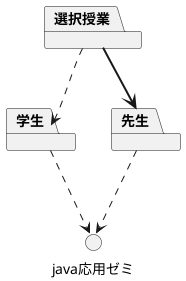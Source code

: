 @startuml ユースケース図
  package 選択授業
  package 学生
  package 先生
  選択授業 -[dashed]-> 学生
  選択授業 -[bold]-> 先生
  学生 -[dashed]->java応用ゼミ
  先生 -[dashed]->java応用ゼミ
@enduml